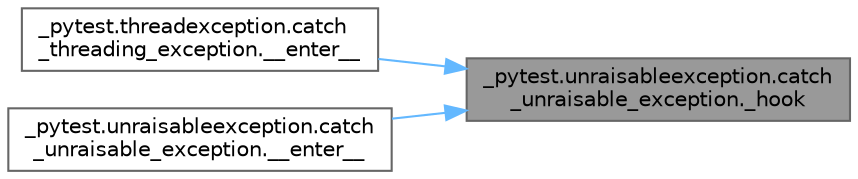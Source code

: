 digraph "_pytest.unraisableexception.catch_unraisable_exception._hook"
{
 // LATEX_PDF_SIZE
  bgcolor="transparent";
  edge [fontname=Helvetica,fontsize=10,labelfontname=Helvetica,labelfontsize=10];
  node [fontname=Helvetica,fontsize=10,shape=box,height=0.2,width=0.4];
  rankdir="RL";
  Node1 [id="Node000001",label="_pytest.unraisableexception.catch\l_unraisable_exception._hook",height=0.2,width=0.4,color="gray40", fillcolor="grey60", style="filled", fontcolor="black",tooltip=" "];
  Node1 -> Node2 [id="edge1_Node000001_Node000002",dir="back",color="steelblue1",style="solid",tooltip=" "];
  Node2 [id="Node000002",label="_pytest.threadexception.catch\l_threading_exception.__enter__",height=0.2,width=0.4,color="grey40", fillcolor="white", style="filled",URL="$class__pytest_1_1threadexception_1_1catch__threading__exception.html#ae15aa9950de076a1cc8e534d84068322",tooltip=" "];
  Node1 -> Node3 [id="edge2_Node000001_Node000003",dir="back",color="steelblue1",style="solid",tooltip=" "];
  Node3 [id="Node000003",label="_pytest.unraisableexception.catch\l_unraisable_exception.__enter__",height=0.2,width=0.4,color="grey40", fillcolor="white", style="filled",URL="$class__pytest_1_1unraisableexception_1_1catch__unraisable__exception.html#a6e2172bc99cdce1203926b1a7d8d5462",tooltip=" "];
}
